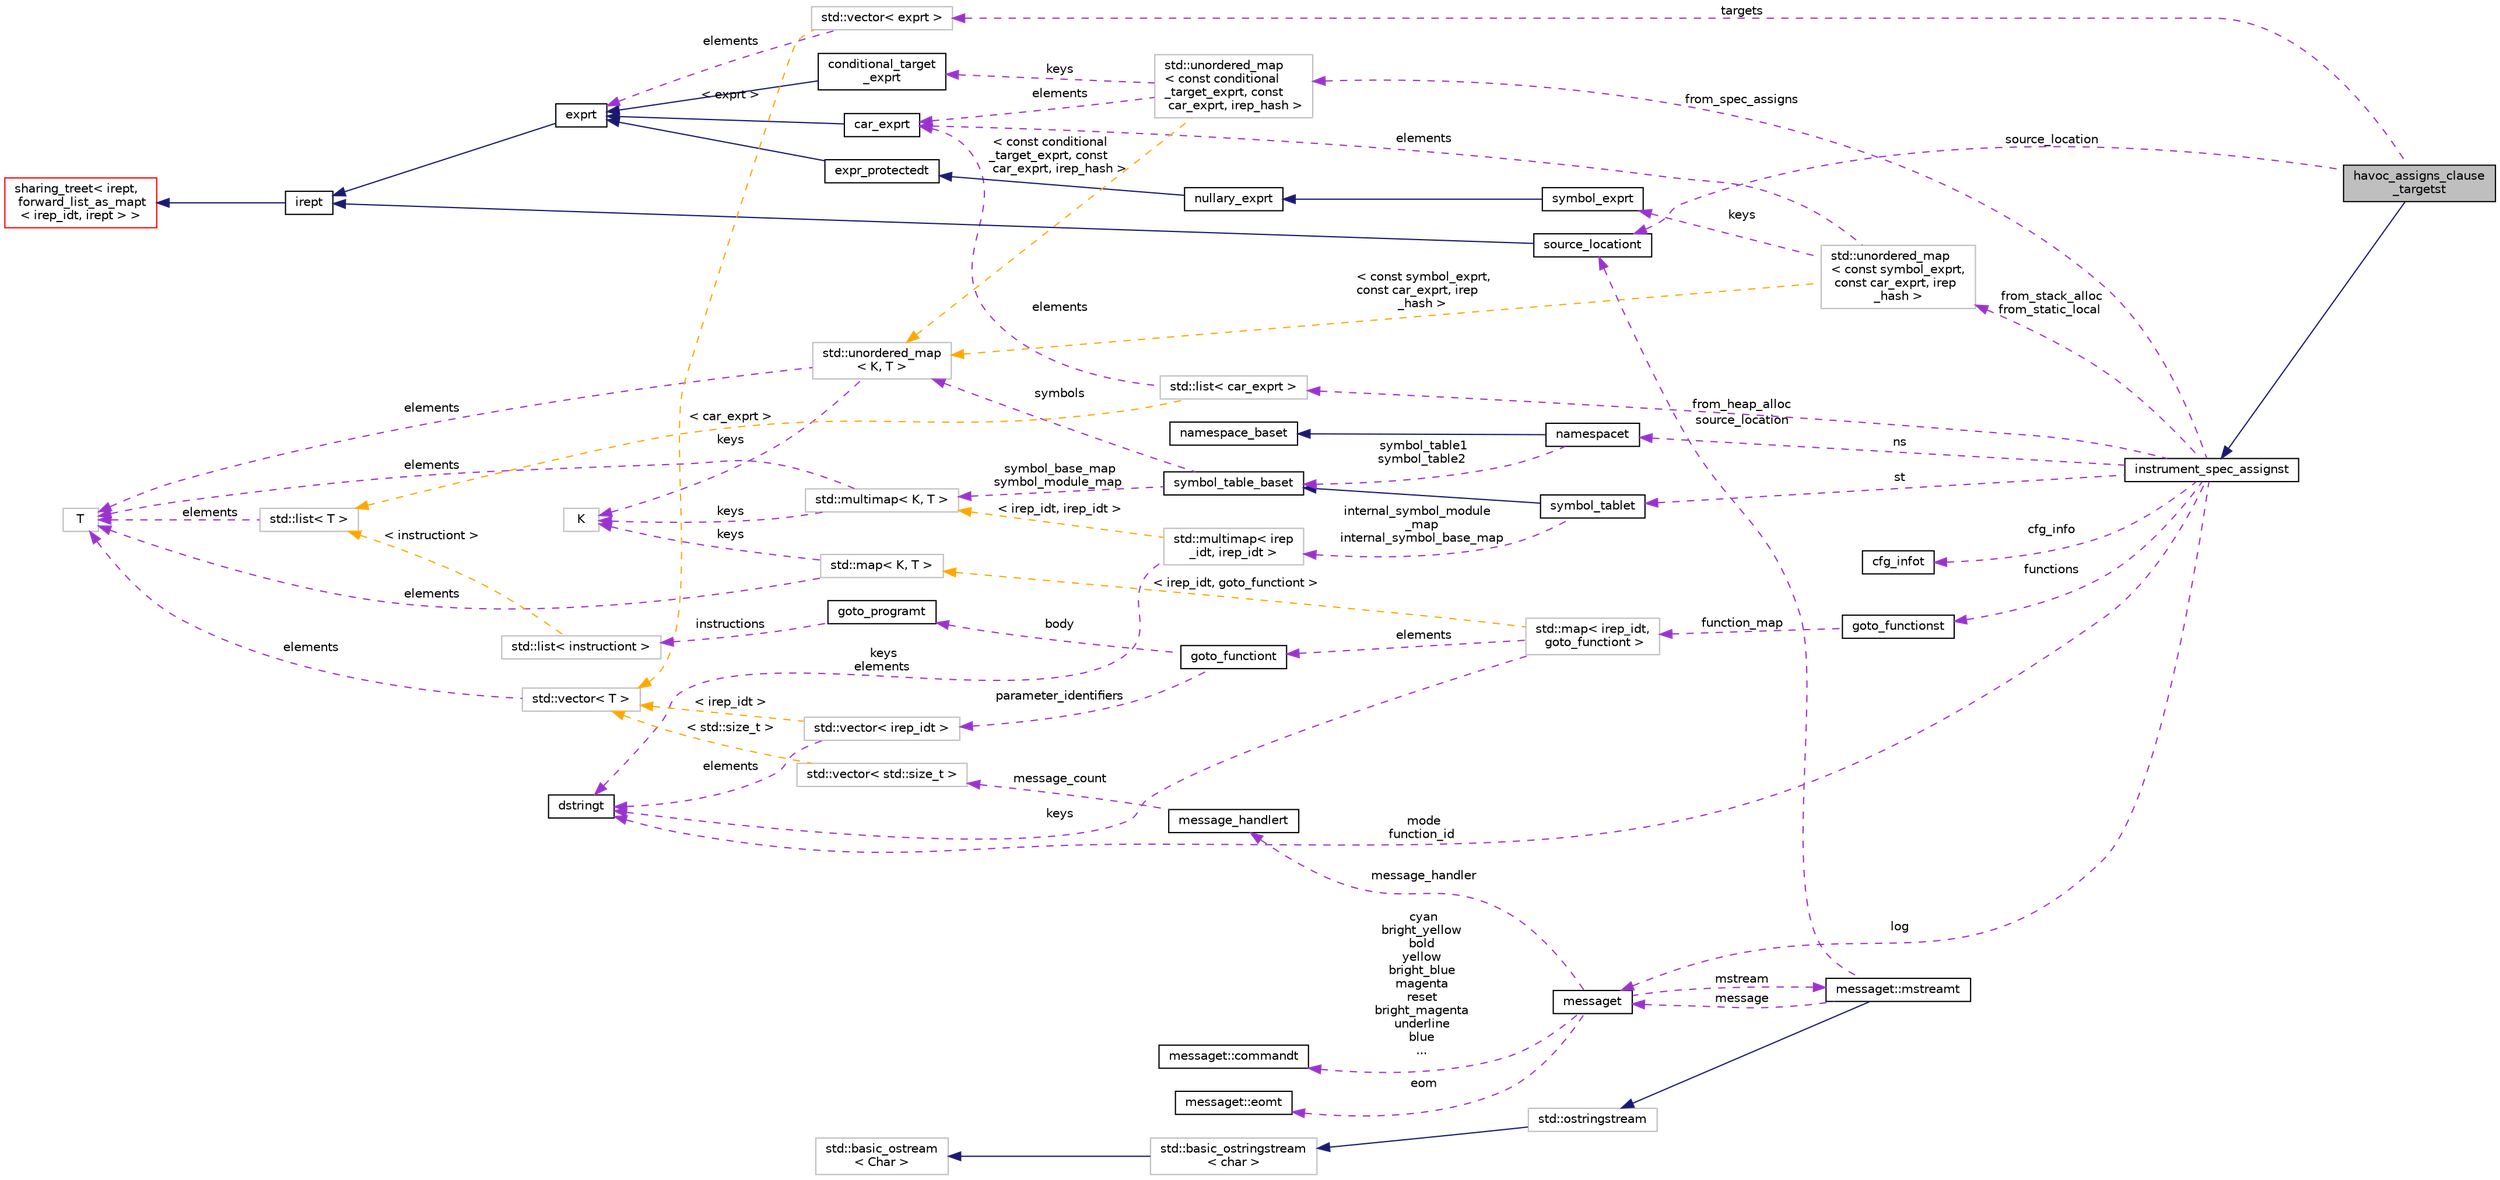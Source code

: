 digraph "havoc_assigns_clause_targetst"
{
 // LATEX_PDF_SIZE
  bgcolor="transparent";
  edge [fontname="Helvetica",fontsize="10",labelfontname="Helvetica",labelfontsize="10"];
  node [fontname="Helvetica",fontsize="10",shape=record];
  rankdir="LR";
  Node1 [label="havoc_assigns_clause\l_targetst",height=0.2,width=0.4,color="black", fillcolor="grey75", style="filled", fontcolor="black",tooltip="Class to generate havocking instructions for target expressions of a function contract's assign claus..."];
  Node2 -> Node1 [dir="back",color="midnightblue",fontsize="10",style="solid",fontname="Helvetica"];
  Node2 [label="instrument_spec_assignst",height=0.2,width=0.4,color="black",URL="$classinstrument__spec__assignst.html",tooltip="A class that generates instrumentation for assigns clause checking."];
  Node3 -> Node2 [dir="back",color="darkorchid3",fontsize="10",style="dashed",label=" from_stack_alloc\nfrom_static_local" ,fontname="Helvetica"];
  Node3 [label="std::unordered_map\l\< const symbol_exprt,\l const car_exprt, irep\l_hash \>",height=0.2,width=0.4,color="grey75",tooltip=" "];
  Node4 -> Node3 [dir="back",color="darkorchid3",fontsize="10",style="dashed",label=" elements" ,fontname="Helvetica"];
  Node4 [label="car_exprt",height=0.2,width=0.4,color="black",URL="$classcar__exprt.html",tooltip="Class that represents a normalized conditional address range, with:"];
  Node5 -> Node4 [dir="back",color="midnightblue",fontsize="10",style="solid",fontname="Helvetica"];
  Node5 [label="exprt",height=0.2,width=0.4,color="black",URL="$classexprt.html",tooltip="Base class for all expressions."];
  Node6 -> Node5 [dir="back",color="midnightblue",fontsize="10",style="solid",fontname="Helvetica"];
  Node6 [label="irept",height=0.2,width=0.4,color="black",URL="$classirept.html",tooltip="There are a large number of kinds of tree structured or tree-like data in CPROVER."];
  Node7 -> Node6 [dir="back",color="midnightblue",fontsize="10",style="solid",fontname="Helvetica"];
  Node7 [label="sharing_treet\< irept,\l forward_list_as_mapt\l\< irep_idt, irept \> \>",height=0.2,width=0.4,color="red",URL="$classsharing__treet.html",tooltip=" "];
  Node15 -> Node3 [dir="back",color="darkorchid3",fontsize="10",style="dashed",label=" keys" ,fontname="Helvetica"];
  Node15 [label="symbol_exprt",height=0.2,width=0.4,color="black",URL="$classsymbol__exprt.html",tooltip="Expression to hold a symbol (variable)"];
  Node16 -> Node15 [dir="back",color="midnightblue",fontsize="10",style="solid",fontname="Helvetica"];
  Node16 [label="nullary_exprt",height=0.2,width=0.4,color="black",URL="$classnullary__exprt.html",tooltip="An expression without operands."];
  Node17 -> Node16 [dir="back",color="midnightblue",fontsize="10",style="solid",fontname="Helvetica"];
  Node17 [label="expr_protectedt",height=0.2,width=0.4,color="black",URL="$classexpr__protectedt.html",tooltip="Base class for all expressions."];
  Node5 -> Node17 [dir="back",color="midnightblue",fontsize="10",style="solid",fontname="Helvetica"];
  Node18 -> Node3 [dir="back",color="orange",fontsize="10",style="dashed",label=" \< const symbol_exprt,\l const car_exprt, irep\l_hash \>" ,fontname="Helvetica"];
  Node18 [label="std::unordered_map\l\< K, T \>",height=0.2,width=0.4,color="grey75",tooltip="STL class."];
  Node19 -> Node18 [dir="back",color="darkorchid3",fontsize="10",style="dashed",label=" keys" ,fontname="Helvetica"];
  Node19 [label="K",height=0.2,width=0.4,color="grey75",tooltip=" "];
  Node12 -> Node18 [dir="back",color="darkorchid3",fontsize="10",style="dashed",label=" elements" ,fontname="Helvetica"];
  Node12 [label="T",height=0.2,width=0.4,color="grey75",tooltip=" "];
  Node20 -> Node2 [dir="back",color="darkorchid3",fontsize="10",style="dashed",label=" st" ,fontname="Helvetica"];
  Node20 [label="symbol_tablet",height=0.2,width=0.4,color="black",URL="$classsymbol__tablet.html",tooltip="The symbol table."];
  Node21 -> Node20 [dir="back",color="midnightblue",fontsize="10",style="solid",fontname="Helvetica"];
  Node21 [label="symbol_table_baset",height=0.2,width=0.4,color="black",URL="$classsymbol__table__baset.html",tooltip="The symbol table base class interface."];
  Node22 -> Node21 [dir="back",color="darkorchid3",fontsize="10",style="dashed",label=" symbol_base_map\nsymbol_module_map" ,fontname="Helvetica"];
  Node22 [label="std::multimap\< K, T \>",height=0.2,width=0.4,color="grey75",tooltip="STL class."];
  Node19 -> Node22 [dir="back",color="darkorchid3",fontsize="10",style="dashed",label=" keys" ,fontname="Helvetica"];
  Node12 -> Node22 [dir="back",color="darkorchid3",fontsize="10",style="dashed",label=" elements" ,fontname="Helvetica"];
  Node18 -> Node21 [dir="back",color="darkorchid3",fontsize="10",style="dashed",label=" symbols" ,fontname="Helvetica"];
  Node23 -> Node20 [dir="back",color="darkorchid3",fontsize="10",style="dashed",label=" internal_symbol_module\l_map\ninternal_symbol_base_map" ,fontname="Helvetica"];
  Node23 [label="std::multimap\< irep\l_idt, irep_idt \>",height=0.2,width=0.4,color="grey75",tooltip=" "];
  Node13 -> Node23 [dir="back",color="darkorchid3",fontsize="10",style="dashed",label=" keys\nelements" ,fontname="Helvetica"];
  Node13 [label="dstringt",height=0.2,width=0.4,color="black",URL="$classdstringt.html",tooltip="dstringt has one field, an unsigned integer no which is an index into a static table of strings."];
  Node22 -> Node23 [dir="back",color="orange",fontsize="10",style="dashed",label=" \< irep_idt, irep_idt \>" ,fontname="Helvetica"];
  Node24 -> Node2 [dir="back",color="darkorchid3",fontsize="10",style="dashed",label=" log" ,fontname="Helvetica"];
  Node24 [label="messaget",height=0.2,width=0.4,color="black",URL="$classmessaget.html",tooltip="Class that provides messages with a built-in verbosity 'level'."];
  Node25 -> Node24 [dir="back",color="darkorchid3",fontsize="10",style="dashed",label=" message_handler" ,fontname="Helvetica"];
  Node25 [label="message_handlert",height=0.2,width=0.4,color="black",URL="$classmessage__handlert.html",tooltip=" "];
  Node26 -> Node25 [dir="back",color="darkorchid3",fontsize="10",style="dashed",label=" message_count" ,fontname="Helvetica"];
  Node26 [label="std::vector\< std::size_t \>",height=0.2,width=0.4,color="grey75",tooltip=" "];
  Node11 -> Node26 [dir="back",color="orange",fontsize="10",style="dashed",label=" \< std::size_t \>" ,fontname="Helvetica"];
  Node11 [label="std::vector\< T \>",height=0.2,width=0.4,color="grey75",tooltip="STL class."];
  Node12 -> Node11 [dir="back",color="darkorchid3",fontsize="10",style="dashed",label=" elements" ,fontname="Helvetica"];
  Node27 -> Node24 [dir="back",color="darkorchid3",fontsize="10",style="dashed",label=" cyan\nbright_yellow\nbold\nyellow\nbright_blue\nmagenta\nreset\nbright_magenta\nunderline\nblue\n..." ,fontname="Helvetica"];
  Node27 [label="messaget::commandt",height=0.2,width=0.4,color="black",URL="$classmessaget_1_1commandt.html",tooltip=" "];
  Node28 -> Node24 [dir="back",color="darkorchid3",fontsize="10",style="dashed",label=" mstream" ,fontname="Helvetica"];
  Node28 [label="messaget::mstreamt",height=0.2,width=0.4,color="black",URL="$classmessaget_1_1mstreamt.html",tooltip=" "];
  Node29 -> Node28 [dir="back",color="midnightblue",fontsize="10",style="solid",fontname="Helvetica"];
  Node29 [label="std::ostringstream",height=0.2,width=0.4,color="grey75",tooltip="STL class."];
  Node30 -> Node29 [dir="back",color="midnightblue",fontsize="10",style="solid",fontname="Helvetica"];
  Node30 [label="std::basic_ostringstream\l\< char \>",height=0.2,width=0.4,color="grey75",tooltip="STL class."];
  Node31 -> Node30 [dir="back",color="midnightblue",fontsize="10",style="solid",fontname="Helvetica"];
  Node31 [label="std::basic_ostream\l\< Char \>",height=0.2,width=0.4,color="grey75",tooltip="STL class."];
  Node24 -> Node28 [dir="back",color="darkorchid3",fontsize="10",style="dashed",label=" message" ,fontname="Helvetica"];
  Node34 -> Node28 [dir="back",color="darkorchid3",fontsize="10",style="dashed",label=" source_location" ,fontname="Helvetica"];
  Node34 [label="source_locationt",height=0.2,width=0.4,color="black",URL="$classsource__locationt.html",tooltip=" "];
  Node6 -> Node34 [dir="back",color="midnightblue",fontsize="10",style="solid",fontname="Helvetica"];
  Node35 -> Node24 [dir="back",color="darkorchid3",fontsize="10",style="dashed",label=" eom" ,fontname="Helvetica"];
  Node35 [label="messaget::eomt",height=0.2,width=0.4,color="black",URL="$classmessaget_1_1eomt.html",tooltip=" "];
  Node36 -> Node2 [dir="back",color="darkorchid3",fontsize="10",style="dashed",label=" from_heap_alloc" ,fontname="Helvetica"];
  Node36 [label="std::list\< car_exprt \>",height=0.2,width=0.4,color="grey75",tooltip=" "];
  Node4 -> Node36 [dir="back",color="darkorchid3",fontsize="10",style="dashed",label=" elements" ,fontname="Helvetica"];
  Node37 -> Node36 [dir="back",color="orange",fontsize="10",style="dashed",label=" \< car_exprt \>" ,fontname="Helvetica"];
  Node37 [label="std::list\< T \>",height=0.2,width=0.4,color="grey75",tooltip="STL class."];
  Node12 -> Node37 [dir="back",color="darkorchid3",fontsize="10",style="dashed",label=" elements" ,fontname="Helvetica"];
  Node38 -> Node2 [dir="back",color="darkorchid3",fontsize="10",style="dashed",label=" cfg_info" ,fontname="Helvetica"];
  Node38 [label="cfg_infot",height=0.2,width=0.4,color="black",URL="$classcfg__infot.html",tooltip="Stores information about a goto function computed from its CFG."];
  Node39 -> Node2 [dir="back",color="darkorchid3",fontsize="10",style="dashed",label=" ns" ,fontname="Helvetica"];
  Node39 [label="namespacet",height=0.2,width=0.4,color="black",URL="$classnamespacet.html",tooltip="A namespacet is essentially one or two symbol tables bound together, to allow for symbol lookups in t..."];
  Node40 -> Node39 [dir="back",color="midnightblue",fontsize="10",style="solid",fontname="Helvetica"];
  Node40 [label="namespace_baset",height=0.2,width=0.4,color="black",URL="$classnamespace__baset.html",tooltip="Basic interface for a namespace."];
  Node21 -> Node39 [dir="back",color="darkorchid3",fontsize="10",style="dashed",label=" symbol_table1\nsymbol_table2" ,fontname="Helvetica"];
  Node41 -> Node2 [dir="back",color="darkorchid3",fontsize="10",style="dashed",label=" from_spec_assigns" ,fontname="Helvetica"];
  Node41 [label="std::unordered_map\l\< const conditional\l_target_exprt, const\l car_exprt, irep_hash \>",height=0.2,width=0.4,color="grey75",tooltip=" "];
  Node4 -> Node41 [dir="back",color="darkorchid3",fontsize="10",style="dashed",label=" elements" ,fontname="Helvetica"];
  Node42 -> Node41 [dir="back",color="darkorchid3",fontsize="10",style="dashed",label=" keys" ,fontname="Helvetica"];
  Node42 [label="conditional_target\l_exprt",height=0.2,width=0.4,color="black",URL="$classconditional__target__exprt.html",tooltip="Class that represents a single conditional target."];
  Node5 -> Node42 [dir="back",color="midnightblue",fontsize="10",style="solid",fontname="Helvetica"];
  Node18 -> Node41 [dir="back",color="orange",fontsize="10",style="dashed",label=" \< const conditional\l_target_exprt, const\l car_exprt, irep_hash \>" ,fontname="Helvetica"];
  Node13 -> Node2 [dir="back",color="darkorchid3",fontsize="10",style="dashed",label=" mode\nfunction_id" ,fontname="Helvetica"];
  Node43 -> Node2 [dir="back",color="darkorchid3",fontsize="10",style="dashed",label=" functions" ,fontname="Helvetica"];
  Node43 [label="goto_functionst",height=0.2,width=0.4,color="black",URL="$classgoto__functionst.html",tooltip="A collection of goto functions."];
  Node44 -> Node43 [dir="back",color="darkorchid3",fontsize="10",style="dashed",label=" function_map" ,fontname="Helvetica"];
  Node44 [label="std::map\< irep_idt,\l goto_functiont \>",height=0.2,width=0.4,color="grey75",tooltip=" "];
  Node45 -> Node44 [dir="back",color="darkorchid3",fontsize="10",style="dashed",label=" elements" ,fontname="Helvetica"];
  Node45 [label="goto_functiont",height=0.2,width=0.4,color="black",URL="$classgoto__functiont.html",tooltip="A goto function, consisting of function body (see body) and parameter identifiers (see parameter_iden..."];
  Node46 -> Node45 [dir="back",color="darkorchid3",fontsize="10",style="dashed",label=" parameter_identifiers" ,fontname="Helvetica"];
  Node46 [label="std::vector\< irep_idt \>",height=0.2,width=0.4,color="grey75",tooltip=" "];
  Node13 -> Node46 [dir="back",color="darkorchid3",fontsize="10",style="dashed",label=" elements" ,fontname="Helvetica"];
  Node11 -> Node46 [dir="back",color="orange",fontsize="10",style="dashed",label=" \< irep_idt \>" ,fontname="Helvetica"];
  Node47 -> Node45 [dir="back",color="darkorchid3",fontsize="10",style="dashed",label=" body" ,fontname="Helvetica"];
  Node47 [label="goto_programt",height=0.2,width=0.4,color="black",URL="$classgoto__programt.html",tooltip="A generic container class for the GOTO intermediate representation of one function."];
  Node48 -> Node47 [dir="back",color="darkorchid3",fontsize="10",style="dashed",label=" instructions" ,fontname="Helvetica"];
  Node48 [label="std::list\< instructiont \>",height=0.2,width=0.4,color="grey75",tooltip=" "];
  Node37 -> Node48 [dir="back",color="orange",fontsize="10",style="dashed",label=" \< instructiont \>" ,fontname="Helvetica"];
  Node13 -> Node44 [dir="back",color="darkorchid3",fontsize="10",style="dashed",label=" keys" ,fontname="Helvetica"];
  Node52 -> Node44 [dir="back",color="orange",fontsize="10",style="dashed",label=" \< irep_idt, goto_functiont \>" ,fontname="Helvetica"];
  Node52 [label="std::map\< K, T \>",height=0.2,width=0.4,color="grey75",tooltip="STL class."];
  Node19 -> Node52 [dir="back",color="darkorchid3",fontsize="10",style="dashed",label=" keys" ,fontname="Helvetica"];
  Node12 -> Node52 [dir="back",color="darkorchid3",fontsize="10",style="dashed",label=" elements" ,fontname="Helvetica"];
  Node53 -> Node1 [dir="back",color="darkorchid3",fontsize="10",style="dashed",label=" targets" ,fontname="Helvetica"];
  Node53 [label="std::vector\< exprt \>",height=0.2,width=0.4,color="grey75",tooltip=" "];
  Node5 -> Node53 [dir="back",color="darkorchid3",fontsize="10",style="dashed",label=" elements" ,fontname="Helvetica"];
  Node11 -> Node53 [dir="back",color="orange",fontsize="10",style="dashed",label=" \< exprt \>" ,fontname="Helvetica"];
  Node34 -> Node1 [dir="back",color="darkorchid3",fontsize="10",style="dashed",label=" source_location" ,fontname="Helvetica"];
}
